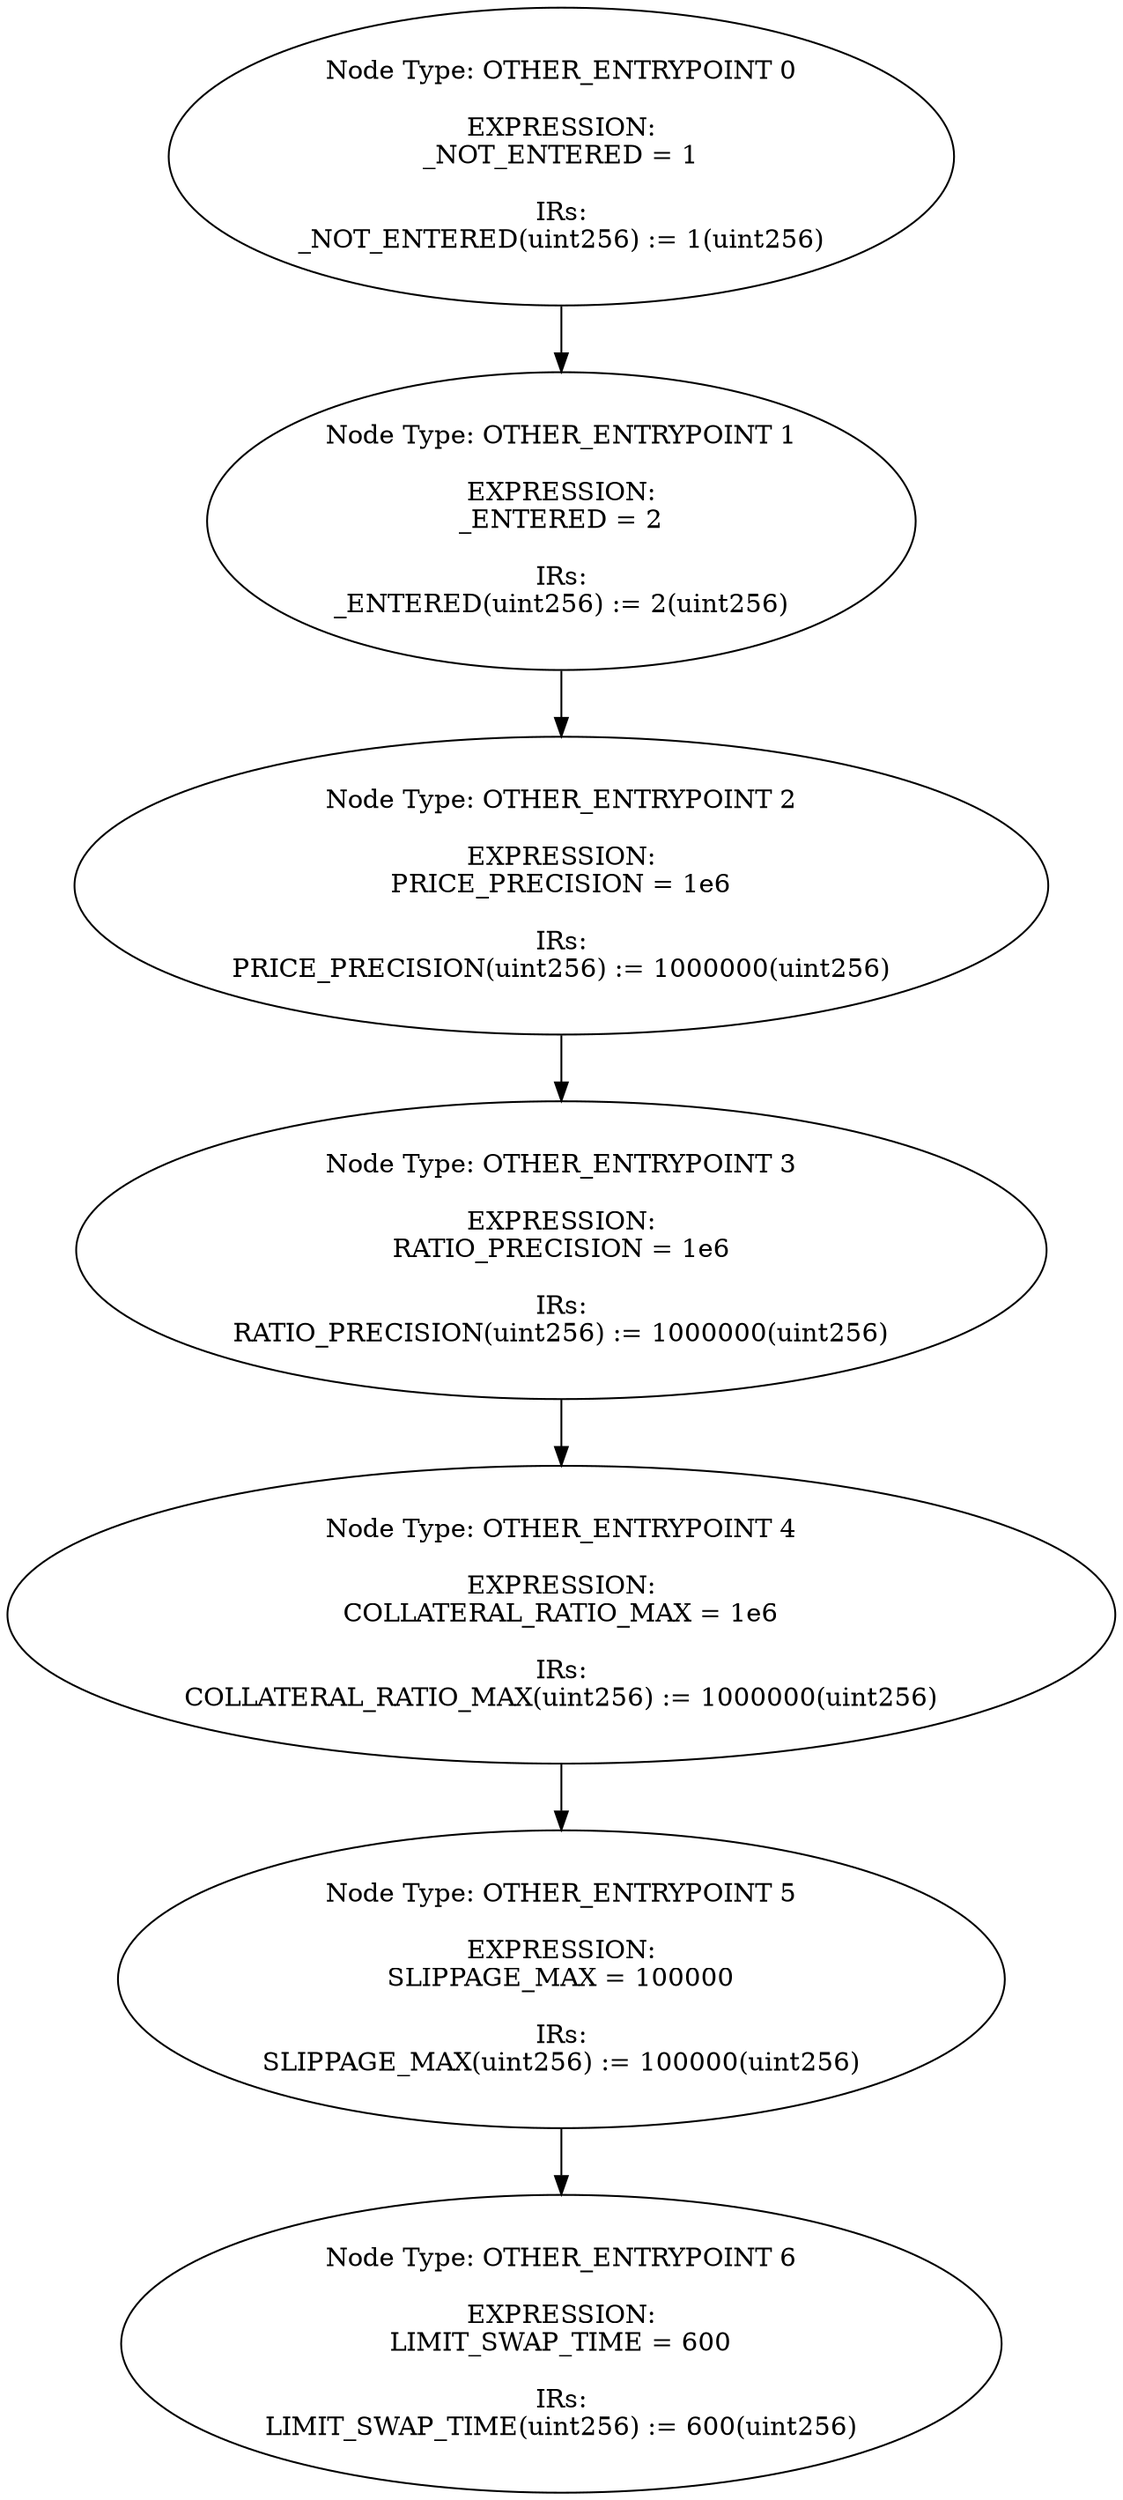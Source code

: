 digraph{
0[label="Node Type: OTHER_ENTRYPOINT 0

EXPRESSION:
_NOT_ENTERED = 1

IRs:
_NOT_ENTERED(uint256) := 1(uint256)"];
0->1;
1[label="Node Type: OTHER_ENTRYPOINT 1

EXPRESSION:
_ENTERED = 2

IRs:
_ENTERED(uint256) := 2(uint256)"];
1->2;
2[label="Node Type: OTHER_ENTRYPOINT 2

EXPRESSION:
PRICE_PRECISION = 1e6

IRs:
PRICE_PRECISION(uint256) := 1000000(uint256)"];
2->3;
3[label="Node Type: OTHER_ENTRYPOINT 3

EXPRESSION:
RATIO_PRECISION = 1e6

IRs:
RATIO_PRECISION(uint256) := 1000000(uint256)"];
3->4;
4[label="Node Type: OTHER_ENTRYPOINT 4

EXPRESSION:
COLLATERAL_RATIO_MAX = 1e6

IRs:
COLLATERAL_RATIO_MAX(uint256) := 1000000(uint256)"];
4->5;
5[label="Node Type: OTHER_ENTRYPOINT 5

EXPRESSION:
SLIPPAGE_MAX = 100000

IRs:
SLIPPAGE_MAX(uint256) := 100000(uint256)"];
5->6;
6[label="Node Type: OTHER_ENTRYPOINT 6

EXPRESSION:
LIMIT_SWAP_TIME = 600

IRs:
LIMIT_SWAP_TIME(uint256) := 600(uint256)"];
}
